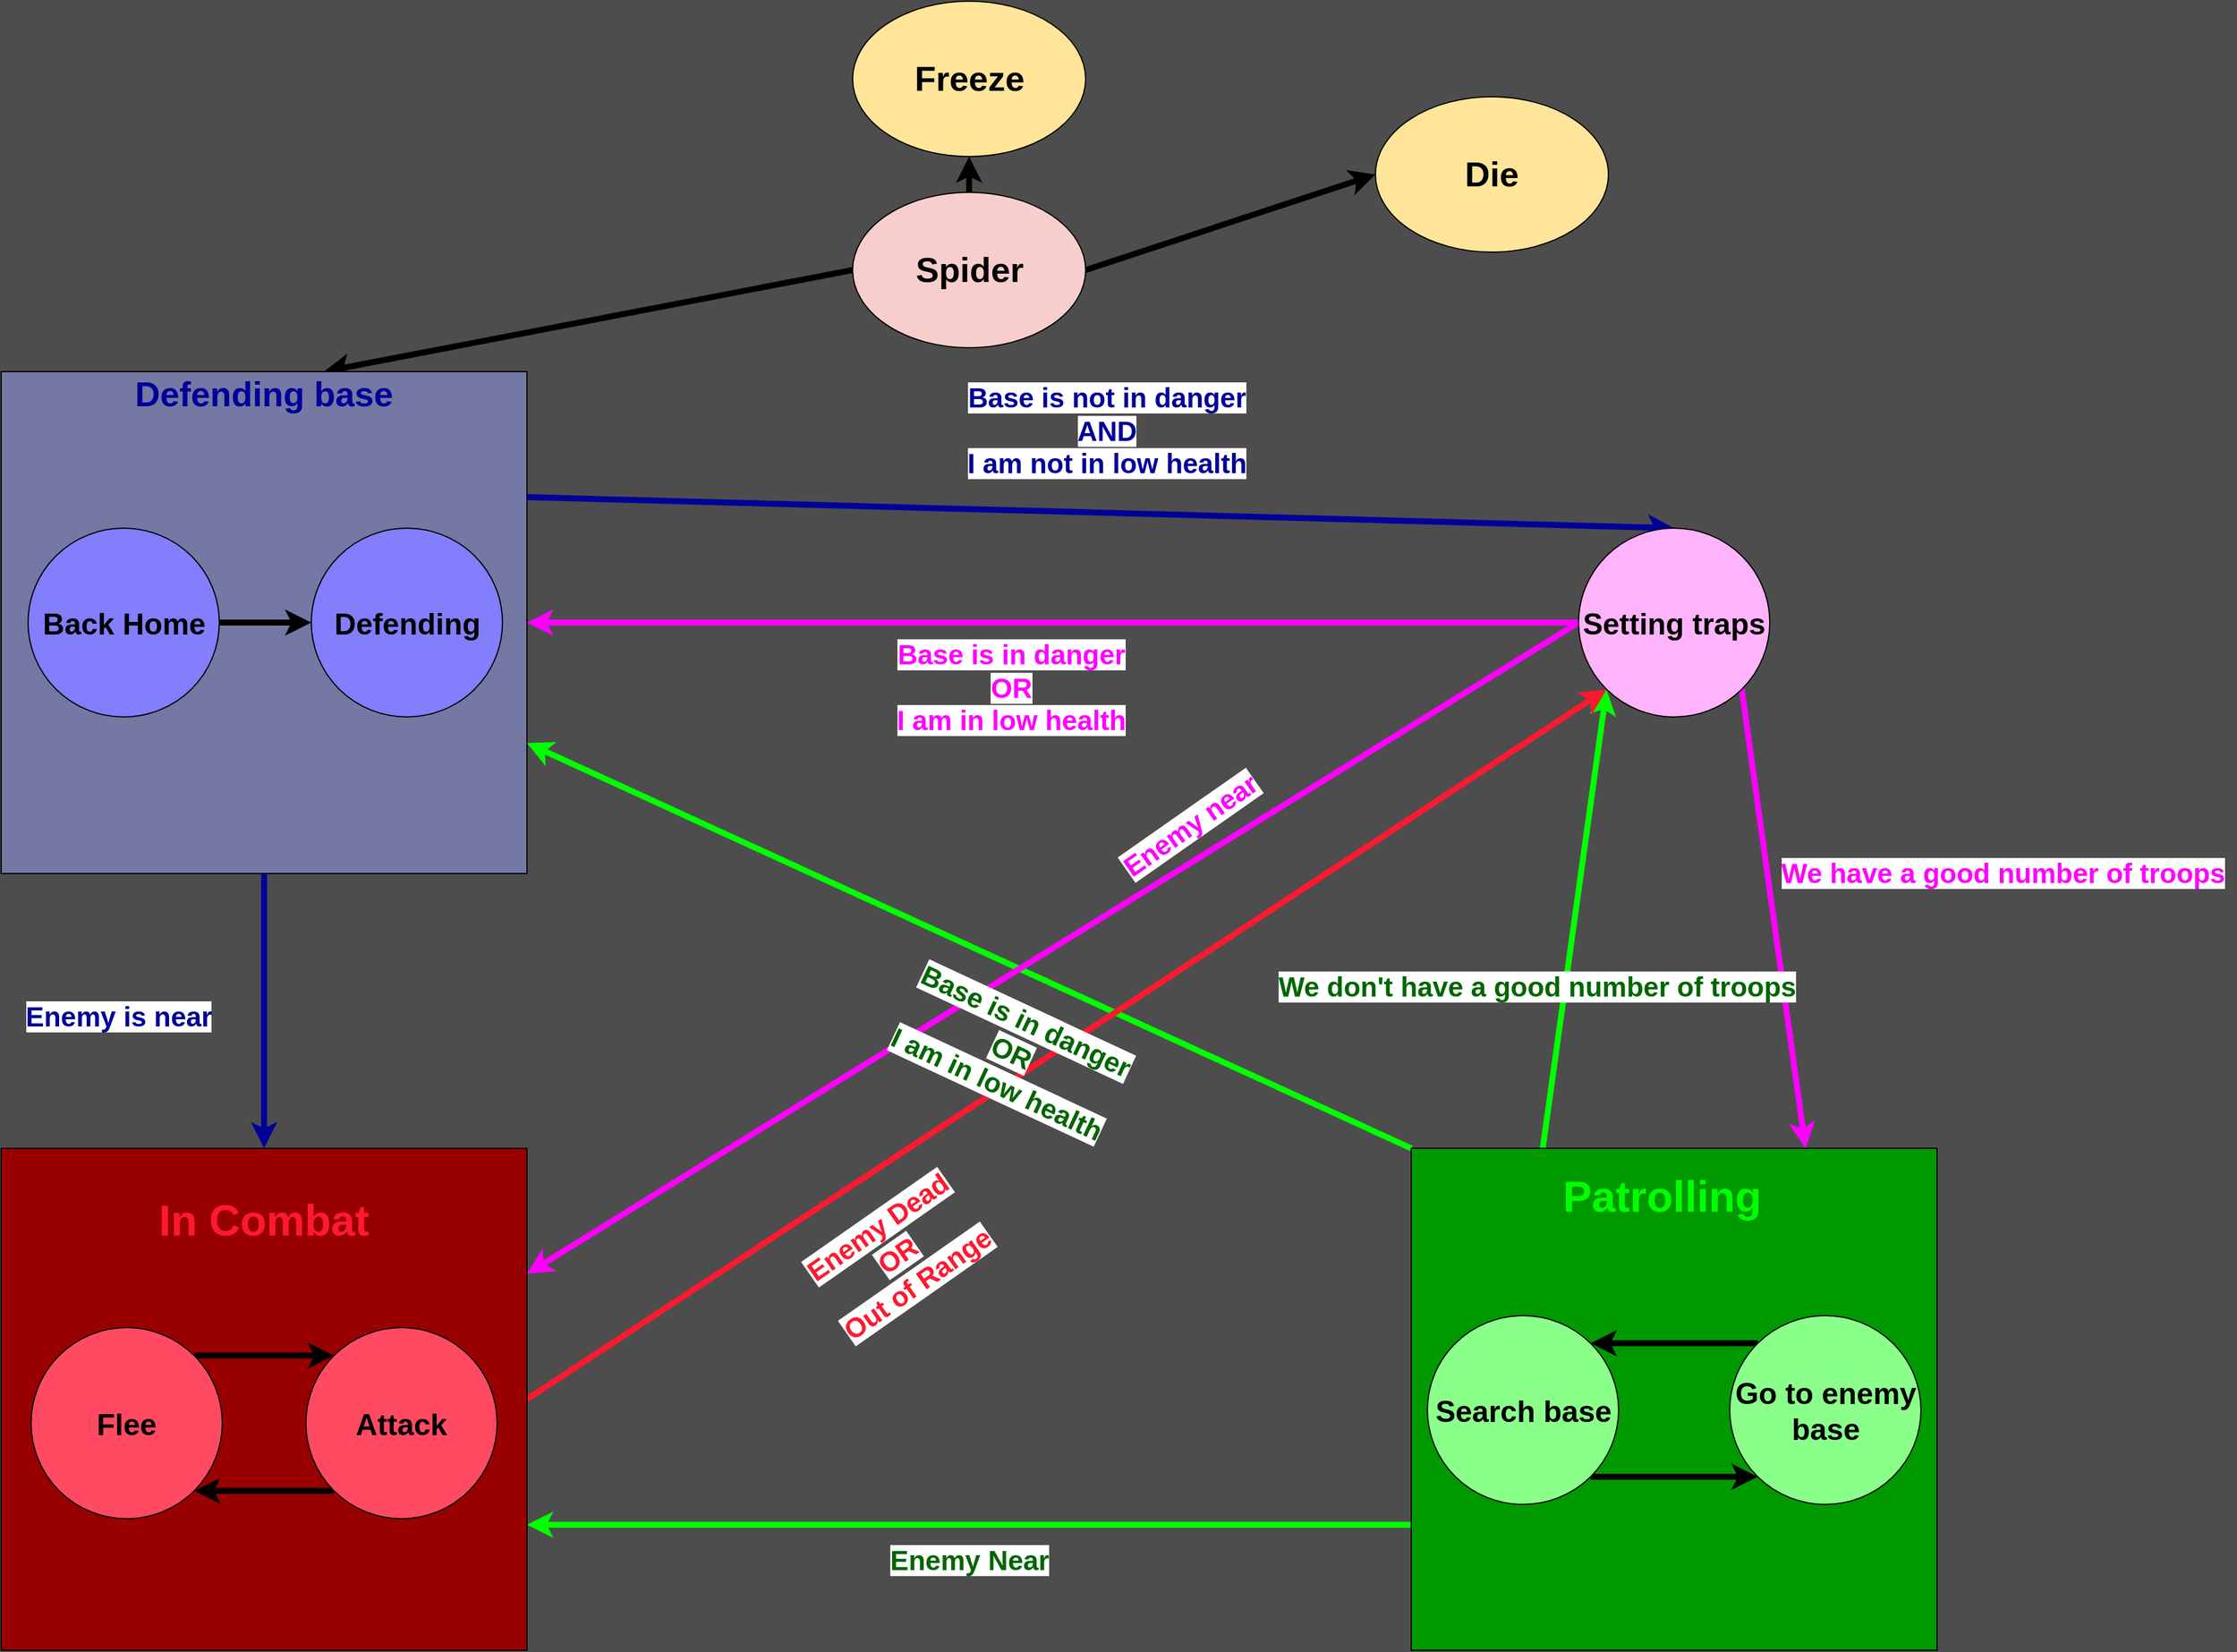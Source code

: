 <mxfile version="14.6.12" type="device" pages="2"><diagram id="RdNLSWGWVD6m17yWrWTF" name="StateMachine"><mxGraphModel dx="2585" dy="1385" grid="1" gridSize="10" guides="1" tooltips="1" connect="1" arrows="1" fold="1" page="1" pageScale="1" pageWidth="827" pageHeight="1169" background="#4D4D4D" math="0" shadow="0"><root><mxCell id="0"/><mxCell id="1" parent="0"/><mxCell id="-STHs2BmcWb7SSs8HwJG-2" style="edgeStyle=none;rounded=0;orthogonalLoop=1;jettySize=auto;html=1;exitX=0;exitY=0.75;exitDx=0;exitDy=0;entryX=1;entryY=0.75;entryDx=0;entryDy=0;strokeWidth=5;strokeColor=#00FF00;" parent="1" source="-STHs2BmcWb7SSs8HwJG-15" target="-STHs2BmcWb7SSs8HwJG-22" edge="1"><mxGeometry relative="1" as="geometry"><mxPoint x="1030" y="635" as="sourcePoint"/><mxPoint x="787.5" y="860" as="targetPoint"/></mxGeometry></mxCell><mxCell id="-STHs2BmcWb7SSs8HwJG-3" style="rounded=0;orthogonalLoop=1;jettySize=auto;html=1;exitX=1;exitY=0.5;exitDx=0;exitDy=0;entryX=0;entryY=0.5;entryDx=0;entryDy=0;strokeWidth=5;" parent="1" source="-STHs2BmcWb7SSs8HwJG-5" target="-STHs2BmcWb7SSs8HwJG-6" edge="1"><mxGeometry relative="1" as="geometry"/></mxCell><mxCell id="-STHs2BmcWb7SSs8HwJG-4" style="edgeStyle=none;rounded=0;orthogonalLoop=1;jettySize=auto;html=1;exitX=0;exitY=0.5;exitDx=0;exitDy=0;entryX=0.5;entryY=0;entryDx=0;entryDy=0;strokeWidth=5;" parent="1" source="-STHs2BmcWb7SSs8HwJG-5" edge="1"><mxGeometry relative="1" as="geometry"><mxPoint x="320" y="320" as="targetPoint"/></mxGeometry></mxCell><mxCell id="RLVIU17lMAT74uShTxRg-2" style="edgeStyle=orthogonalEdgeStyle;rounded=0;orthogonalLoop=1;jettySize=auto;html=1;exitX=0.5;exitY=0;exitDx=0;exitDy=0;entryX=0.5;entryY=1;entryDx=0;entryDy=0;strokeWidth=5;" parent="1" source="-STHs2BmcWb7SSs8HwJG-5" target="RLVIU17lMAT74uShTxRg-1" edge="1"><mxGeometry relative="1" as="geometry"/></mxCell><mxCell id="-STHs2BmcWb7SSs8HwJG-5" value="&lt;font style=&quot;font-size: 29px&quot;&gt;&lt;b&gt;Spider&lt;br&gt;&lt;/b&gt;&lt;/font&gt;" style="ellipse;whiteSpace=wrap;html=1;fillColor=#F8CECC;" parent="1" vertex="1"><mxGeometry x="762.5" y="170" width="195" height="130" as="geometry"/></mxCell><mxCell id="-STHs2BmcWb7SSs8HwJG-6" value="&lt;font style=&quot;font-size: 29px&quot;&gt;&lt;b&gt;Die&lt;br&gt;&lt;/b&gt;&lt;/font&gt;" style="ellipse;whiteSpace=wrap;html=1;fillColor=#FFE599;" parent="1" vertex="1"><mxGeometry x="1200" y="90" width="195" height="130" as="geometry"/></mxCell><mxCell id="-STHs2BmcWb7SSs8HwJG-8" value="&lt;p style=&quot;line-height: 105%&quot;&gt;&lt;/p&gt;&lt;h1&gt;&lt;/h1&gt;&lt;h1&gt;&lt;span style=&quot;font-size: 23px ; background-color: rgb(255 , 255 , 255)&quot;&gt;&lt;font color=&quot;#006600&quot;&gt;Enemy Near&lt;/font&gt;&lt;/span&gt;&lt;/h1&gt;&lt;p&gt;&lt;/p&gt;" style="text;html=1;align=center;verticalAlign=middle;resizable=0;points=[];autosize=1;rotation=0;shadow=0;" parent="1" vertex="1"><mxGeometry x="785" y="1290" width="150" height="50" as="geometry"/></mxCell><mxCell id="-STHs2BmcWb7SSs8HwJG-9" value="&lt;p style=&quot;line-height: 105%&quot;&gt;&lt;/p&gt;&lt;h1&gt;&lt;/h1&gt;&lt;h1&gt;&lt;span style=&quot;font-size: 23px ; background-color: rgb(255 , 255 , 255)&quot;&gt;&lt;font color=&quot;#ff1930&quot;&gt;Enemy Dead&lt;br&gt;OR&lt;br&gt;Out of Range&lt;/font&gt;&lt;/span&gt;&lt;/h1&gt;&lt;p&gt;&lt;/p&gt;" style="text;html=1;align=center;verticalAlign=middle;resizable=0;points=[];autosize=1;rotation=-35;shadow=0;" parent="1" vertex="1"><mxGeometry x="720" y="1020" width="160" height="80" as="geometry"/></mxCell><mxCell id="-STHs2BmcWb7SSs8HwJG-10" style="edgeStyle=none;rounded=0;orthogonalLoop=1;jettySize=auto;html=1;exitX=0.5;exitY=1;exitDx=0;exitDy=0;entryX=0.5;entryY=0;entryDx=0;entryDy=0;strokeWidth=5;strokeColor=#000099;" parent="1" source="-STHs2BmcWb7SSs8HwJG-11" target="-STHs2BmcWb7SSs8HwJG-22" edge="1"><mxGeometry relative="1" as="geometry"/></mxCell><mxCell id="qWceg5fcFMwZT65gp0kR-20" style="edgeStyle=none;rounded=0;orthogonalLoop=1;jettySize=auto;html=1;exitX=1;exitY=0.25;exitDx=0;exitDy=0;entryX=0.5;entryY=0;entryDx=0;entryDy=0;strokeWidth=5;strokeColor=#000099;" parent="1" source="-STHs2BmcWb7SSs8HwJG-11" target="-STHs2BmcWb7SSs8HwJG-32" edge="1"><mxGeometry relative="1" as="geometry"/></mxCell><mxCell id="-STHs2BmcWb7SSs8HwJG-11" value="&lt;font style=&quot;font-size: 29px&quot;&gt;&lt;b&gt;&lt;font color=&quot;#000099&quot;&gt;Defending base&lt;br&gt;&lt;/font&gt;&lt;br&gt;&lt;br&gt;&lt;br&gt;&lt;br&gt;&lt;br&gt;&lt;br&gt;&lt;br&gt;&lt;br&gt;&lt;br&gt;&lt;br&gt;&lt;br&gt;&lt;/b&gt;&lt;/font&gt;" style="rounded=0;whiteSpace=wrap;html=1;align=center;fillColor=#7478A3;" parent="1" vertex="1"><mxGeometry x="50" y="320" width="440" height="420" as="geometry"/></mxCell><mxCell id="-STHs2BmcWb7SSs8HwJG-12" style="edgeStyle=none;rounded=0;orthogonalLoop=1;jettySize=auto;html=1;exitX=1;exitY=0.5;exitDx=0;exitDy=0;entryX=0;entryY=0.5;entryDx=0;entryDy=0;strokeWidth=5;" parent="1" source="-STHs2BmcWb7SSs8HwJG-13" target="-STHs2BmcWb7SSs8HwJG-14" edge="1"><mxGeometry relative="1" as="geometry"/></mxCell><mxCell id="-STHs2BmcWb7SSs8HwJG-13" value="&lt;font style=&quot;font-size: 25px&quot;&gt;&lt;b&gt;Back Home&lt;br&gt;&lt;/b&gt;&lt;/font&gt;" style="ellipse;whiteSpace=wrap;html=1;fillColor=#827EFC;" parent="1" vertex="1"><mxGeometry x="72.5" y="451" width="160" height="158" as="geometry"/></mxCell><mxCell id="-STHs2BmcWb7SSs8HwJG-14" value="&lt;font style=&quot;font-size: 25px&quot;&gt;&lt;b&gt;Defending&lt;br&gt;&lt;/b&gt;&lt;/font&gt;" style="ellipse;whiteSpace=wrap;html=1;fillColor=#827EFC;" parent="1" vertex="1"><mxGeometry x="309.5" y="451" width="160" height="158" as="geometry"/></mxCell><mxCell id="qWceg5fcFMwZT65gp0kR-15" style="edgeStyle=none;rounded=0;orthogonalLoop=1;jettySize=auto;html=1;exitX=0.25;exitY=0;exitDx=0;exitDy=0;entryX=0;entryY=1;entryDx=0;entryDy=0;strokeWidth=5;strokeColor=#00FF00;" parent="1" source="-STHs2BmcWb7SSs8HwJG-15" target="-STHs2BmcWb7SSs8HwJG-32" edge="1"><mxGeometry relative="1" as="geometry"/></mxCell><mxCell id="qWceg5fcFMwZT65gp0kR-18" style="edgeStyle=none;rounded=0;orthogonalLoop=1;jettySize=auto;html=1;exitX=0;exitY=0;exitDx=0;exitDy=0;strokeColor=#00FF00;strokeWidth=5;" parent="1" source="-STHs2BmcWb7SSs8HwJG-15" target="-STHs2BmcWb7SSs8HwJG-11" edge="1"><mxGeometry relative="1" as="geometry"/></mxCell><mxCell id="-STHs2BmcWb7SSs8HwJG-15" value="&lt;font style=&quot;font-size: 29px&quot;&gt;&lt;b&gt;&lt;br&gt;&lt;/b&gt;&lt;/font&gt;" style="rounded=0;whiteSpace=wrap;html=1;align=center;fillColor=#009900;" parent="1" vertex="1"><mxGeometry x="1230" y="970" width="440" height="420" as="geometry"/></mxCell><mxCell id="-STHs2BmcWb7SSs8HwJG-16" value="&lt;font style=&quot;font-size: 36px&quot;&gt;&lt;b&gt;&lt;font color=&quot;#00ff00&quot;&gt;Patrolling&lt;/font&gt;&lt;br&gt;&lt;/b&gt;&lt;/font&gt;" style="text;html=1;strokeColor=none;fillColor=none;align=center;verticalAlign=middle;whiteSpace=wrap;rounded=0;" parent="1" vertex="1"><mxGeometry x="1420" y="1000" width="40" height="20" as="geometry"/></mxCell><mxCell id="-STHs2BmcWb7SSs8HwJG-17" style="edgeStyle=none;rounded=0;orthogonalLoop=1;jettySize=auto;html=1;exitX=1;exitY=1;exitDx=0;exitDy=0;entryX=0;entryY=1;entryDx=0;entryDy=0;strokeWidth=5;" parent="1" source="-STHs2BmcWb7SSs8HwJG-18" target="-STHs2BmcWb7SSs8HwJG-19" edge="1"><mxGeometry relative="1" as="geometry"/></mxCell><mxCell id="-STHs2BmcWb7SSs8HwJG-18" value="&lt;font style=&quot;font-size: 25px&quot;&gt;&lt;b&gt;Search base&lt;br&gt;&lt;/b&gt;&lt;/font&gt;" style="ellipse;whiteSpace=wrap;html=1;fillColor=#8AFF8A;" parent="1" vertex="1"><mxGeometry x="1243.5" y="1110" width="160" height="158" as="geometry"/></mxCell><mxCell id="qWceg5fcFMwZT65gp0kR-3" style="edgeStyle=none;rounded=0;orthogonalLoop=1;jettySize=auto;html=1;exitX=0;exitY=0;exitDx=0;exitDy=0;entryX=1;entryY=0;entryDx=0;entryDy=0;strokeWidth=5;" parent="1" source="-STHs2BmcWb7SSs8HwJG-19" target="-STHs2BmcWb7SSs8HwJG-18" edge="1"><mxGeometry relative="1" as="geometry"/></mxCell><mxCell id="-STHs2BmcWb7SSs8HwJG-19" value="&lt;font style=&quot;font-size: 25px&quot;&gt;&lt;b&gt;Go to enemy base&lt;br&gt;&lt;/b&gt;&lt;/font&gt;" style="ellipse;whiteSpace=wrap;html=1;fillColor=#8AFF8A;" parent="1" vertex="1"><mxGeometry x="1496.5" y="1110" width="160" height="158" as="geometry"/></mxCell><mxCell id="-STHs2BmcWb7SSs8HwJG-20" style="edgeStyle=none;rounded=0;orthogonalLoop=1;jettySize=auto;html=1;exitX=1;exitY=0.5;exitDx=0;exitDy=0;entryX=0;entryY=1;entryDx=0;entryDy=0;strokeWidth=5;strokeColor=#FF1930;" parent="1" source="-STHs2BmcWb7SSs8HwJG-22" target="-STHs2BmcWb7SSs8HwJG-32" edge="1"><mxGeometry relative="1" as="geometry"/></mxCell><mxCell id="-STHs2BmcWb7SSs8HwJG-22" value="&lt;font style=&quot;font-size: 29px&quot;&gt;&lt;b&gt;&lt;br&gt;&lt;/b&gt;&lt;/font&gt;" style="rounded=0;whiteSpace=wrap;html=1;align=center;fillColor=#990000;" parent="1" vertex="1"><mxGeometry x="50" y="970" width="440" height="420" as="geometry"/></mxCell><mxCell id="-STHs2BmcWb7SSs8HwJG-23" value="&lt;font style=&quot;font-size: 36px&quot; color=&quot;#ff1930&quot;&gt;&lt;b&gt;In Combat&lt;/b&gt;&lt;/font&gt;" style="text;html=1;strokeColor=none;fillColor=none;align=center;verticalAlign=middle;whiteSpace=wrap;rounded=0;" parent="1" vertex="1"><mxGeometry x="150" y="1020" width="240" height="20" as="geometry"/></mxCell><mxCell id="-STHs2BmcWb7SSs8HwJG-24" style="edgeStyle=none;rounded=0;orthogonalLoop=1;jettySize=auto;html=1;exitX=1;exitY=0;exitDx=0;exitDy=0;entryX=0;entryY=0;entryDx=0;entryDy=0;strokeColor=#000000;strokeWidth=5;" parent="1" source="-STHs2BmcWb7SSs8HwJG-25" target="-STHs2BmcWb7SSs8HwJG-27" edge="1"><mxGeometry relative="1" as="geometry"/></mxCell><mxCell id="-STHs2BmcWb7SSs8HwJG-25" value="&lt;font style=&quot;font-size: 25px&quot;&gt;&lt;b&gt;Flee&lt;br&gt;&lt;/b&gt;&lt;/font&gt;" style="ellipse;whiteSpace=wrap;html=1;fillColor=#FF4A62;" parent="1" vertex="1"><mxGeometry x="75" y="1120" width="160" height="160" as="geometry"/></mxCell><mxCell id="-STHs2BmcWb7SSs8HwJG-26" style="edgeStyle=none;rounded=0;orthogonalLoop=1;jettySize=auto;html=1;exitX=0;exitY=1;exitDx=0;exitDy=0;entryX=1;entryY=1;entryDx=0;entryDy=0;strokeColor=#000000;strokeWidth=5;" parent="1" source="-STHs2BmcWb7SSs8HwJG-27" target="-STHs2BmcWb7SSs8HwJG-25" edge="1"><mxGeometry relative="1" as="geometry"/></mxCell><mxCell id="-STHs2BmcWb7SSs8HwJG-27" value="&lt;font style=&quot;font-size: 25px&quot;&gt;&lt;b&gt;Attack&lt;br&gt;&lt;/b&gt;&lt;/font&gt;" style="ellipse;whiteSpace=wrap;html=1;fillColor=#FF4A62;" parent="1" vertex="1"><mxGeometry x="305" y="1120" width="160" height="160" as="geometry"/></mxCell><mxCell id="-STHs2BmcWb7SSs8HwJG-30" value="&lt;p style=&quot;line-height: 105%&quot;&gt;&lt;/p&gt;&lt;h1&gt;&lt;/h1&gt;&lt;h1&gt;&lt;font color=&quot;#000099&quot;&gt;&lt;span style=&quot;font-size: 23px ; background-color: rgb(255 , 255 , 255)&quot;&gt;Enemy is near&lt;/span&gt;&lt;/font&gt;&lt;/h1&gt;&lt;p&gt;&lt;/p&gt;" style="text;html=1;align=center;verticalAlign=middle;resizable=0;points=[];autosize=1;rotation=0;shadow=0;" parent="1" vertex="1"><mxGeometry x="62.5" y="835" width="170" height="50" as="geometry"/></mxCell><mxCell id="qWceg5fcFMwZT65gp0kR-9" style="edgeStyle=none;rounded=0;orthogonalLoop=1;jettySize=auto;html=1;exitX=0;exitY=0.5;exitDx=0;exitDy=0;entryX=1;entryY=0.25;entryDx=0;entryDy=0;strokeWidth=5;strokeColor=#FF00FF;" parent="1" source="-STHs2BmcWb7SSs8HwJG-32" target="-STHs2BmcWb7SSs8HwJG-22" edge="1"><mxGeometry relative="1" as="geometry"/></mxCell><mxCell id="qWceg5fcFMwZT65gp0kR-11" style="edgeStyle=none;rounded=0;orthogonalLoop=1;jettySize=auto;html=1;exitX=0;exitY=0.5;exitDx=0;exitDy=0;entryX=1;entryY=0.5;entryDx=0;entryDy=0;strokeColor=#FF00FF;strokeWidth=5;" parent="1" source="-STHs2BmcWb7SSs8HwJG-32" target="-STHs2BmcWb7SSs8HwJG-11" edge="1"><mxGeometry relative="1" as="geometry"/></mxCell><mxCell id="qWceg5fcFMwZT65gp0kR-13" style="edgeStyle=none;rounded=0;orthogonalLoop=1;jettySize=auto;html=1;exitX=1;exitY=1;exitDx=0;exitDy=0;entryX=0.75;entryY=0;entryDx=0;entryDy=0;strokeColor=#FF00FF;strokeWidth=5;" parent="1" source="-STHs2BmcWb7SSs8HwJG-32" target="-STHs2BmcWb7SSs8HwJG-15" edge="1"><mxGeometry relative="1" as="geometry"/></mxCell><mxCell id="-STHs2BmcWb7SSs8HwJG-32" value="&lt;font style=&quot;font-size: 25px&quot;&gt;&lt;b&gt;Setting traps&lt;br&gt;&lt;/b&gt;&lt;/font&gt;" style="ellipse;whiteSpace=wrap;html=1;fillColor=#FFB3FA;" parent="1" vertex="1"><mxGeometry x="1370" y="451" width="160" height="158" as="geometry"/></mxCell><mxCell id="qWceg5fcFMwZT65gp0kR-10" value="&lt;font style=&quot;font-size: 23px ; background-color: rgb(255 , 255 , 255)&quot; color=&quot;#ff00ff&quot;&gt;&lt;b&gt;Enemy near&lt;/b&gt;&lt;/font&gt;" style="text;html=1;align=center;verticalAlign=middle;resizable=0;points=[];autosize=1;strokeColor=none;rotation=-35;" parent="1" vertex="1"><mxGeometry x="970" y="690" width="150" height="20" as="geometry"/></mxCell><mxCell id="qWceg5fcFMwZT65gp0kR-12" value="&lt;font style=&quot;font-size: 23px ; background-color: rgb(255 , 255 , 255)&quot; color=&quot;#ff00ff&quot;&gt;&lt;b&gt;Base is in danger&lt;br&gt;OR&lt;br&gt;I am in low health&lt;br&gt;&lt;/b&gt;&lt;/font&gt;" style="text;html=1;align=center;verticalAlign=middle;resizable=0;points=[];autosize=1;strokeColor=none;rotation=0;" parent="1" vertex="1"><mxGeometry x="790" y="555" width="210" height="60" as="geometry"/></mxCell><mxCell id="qWceg5fcFMwZT65gp0kR-14" value="&lt;font style=&quot;font-size: 23px ; background-color: rgb(255 , 255 , 255)&quot; color=&quot;#ff00ff&quot;&gt;&lt;b&gt;We have a good number of troops&lt;br&gt;&lt;/b&gt;&lt;/font&gt;" style="text;html=1;align=center;verticalAlign=middle;resizable=0;points=[];autosize=1;strokeColor=none;rotation=0;" parent="1" vertex="1"><mxGeometry x="1530" y="730" width="390" height="20" as="geometry"/></mxCell><mxCell id="qWceg5fcFMwZT65gp0kR-16" value="&lt;p style=&quot;line-height: 105%&quot;&gt;&lt;/p&gt;&lt;h1&gt;&lt;/h1&gt;&lt;h1&gt;&lt;span style=&quot;font-size: 23px ; background-color: rgb(255 , 255 , 255)&quot;&gt;&lt;font color=&quot;#006600&quot;&gt;We don't have a good number of troops&lt;/font&gt;&lt;/span&gt;&lt;/h1&gt;&lt;p&gt;&lt;/p&gt;" style="text;html=1;align=center;verticalAlign=middle;resizable=0;points=[];autosize=1;rotation=0;shadow=0;" parent="1" vertex="1"><mxGeometry x="1110" y="810" width="450" height="50" as="geometry"/></mxCell><mxCell id="qWceg5fcFMwZT65gp0kR-19" value="&lt;p style=&quot;line-height: 105%&quot;&gt;&lt;/p&gt;&lt;h1&gt;&lt;/h1&gt;&lt;h1&gt;&lt;span style=&quot;font-size: 23px ; background-color: rgb(255 , 255 , 255)&quot;&gt;&lt;font color=&quot;#006600&quot;&gt;Base is in danger&lt;br&gt;OR&lt;br&gt;I am in low health&lt;/font&gt;&lt;/span&gt;&lt;/h1&gt;&lt;p&gt;&lt;/p&gt;" style="text;html=1;align=center;verticalAlign=middle;resizable=0;points=[];autosize=1;rotation=25;shadow=0;" parent="1" vertex="1"><mxGeometry x="790" y="850" width="210" height="80" as="geometry"/></mxCell><mxCell id="qWceg5fcFMwZT65gp0kR-21" value="&lt;font style=&quot;font-size: 23px ; background-color: rgb(255 , 255 , 255)&quot;&gt;&lt;b&gt;&lt;font color=&quot;#000099&quot;&gt;Base is not in danger&lt;br&gt;AND&lt;br&gt;I am not in low health&lt;/font&gt;&lt;br&gt;&lt;/b&gt;&lt;/font&gt;" style="text;html=1;align=center;verticalAlign=middle;resizable=0;points=[];autosize=1;strokeColor=none;rotation=0;" parent="1" vertex="1"><mxGeometry x="850" y="340" width="250" height="60" as="geometry"/></mxCell><mxCell id="RLVIU17lMAT74uShTxRg-1" value="&lt;font style=&quot;font-size: 29px&quot;&gt;&lt;b&gt;Freeze&lt;br&gt;&lt;/b&gt;&lt;/font&gt;" style="ellipse;whiteSpace=wrap;html=1;fillColor=#FFE599;" parent="1" vertex="1"><mxGeometry x="762.5" y="10" width="195" height="130" as="geometry"/></mxCell></root></mxGraphModel></diagram><diagram id="SBJOidlku9frHEOzrzME" name="Actions"><mxGraphModel dx="1673" dy="896" grid="1" gridSize="10" guides="1" tooltips="1" connect="1" arrows="1" fold="1" page="1" pageScale="1" pageWidth="1654" pageHeight="1169" background="#4D4D4D" math="0" shadow="0"><root><mxCell id="PnhiAAh12LfAux-WRnEY-0"/><mxCell id="PnhiAAh12LfAux-WRnEY-1" parent="PnhiAAh12LfAux-WRnEY-0"/><mxCell id="tQ_blooIXQrszVgGvngn-6" style="edgeStyle=orthogonalEdgeStyle;rounded=0;orthogonalLoop=1;jettySize=auto;html=1;exitX=1;exitY=0.5;exitDx=0;exitDy=0;entryX=0;entryY=0.5;entryDx=0;entryDy=0;strokeWidth=5;" edge="1" parent="PnhiAAh12LfAux-WRnEY-1" source="VzLylBlVghrQ0rJkhJAh-0" target="-CUQXE-b6XiBoZA0Vo5a-0"><mxGeometry relative="1" as="geometry"/></mxCell><mxCell id="VzLylBlVghrQ0rJkhJAh-0" value="&lt;font style=&quot;font-size: 25px&quot;&gt;&lt;b&gt;Setting traps&lt;br&gt;&lt;/b&gt;&lt;/font&gt;" style="ellipse;whiteSpace=wrap;html=1;fillColor=#FFB3FA;" parent="PnhiAAh12LfAux-WRnEY-1" vertex="1"><mxGeometry x="130" y="120" width="160" height="158" as="geometry"/></mxCell><mxCell id="tQ_blooIXQrszVgGvngn-0" style="edgeStyle=orthogonalEdgeStyle;rounded=0;orthogonalLoop=1;jettySize=auto;html=1;exitX=1;exitY=0.5;exitDx=0;exitDy=0;entryX=0;entryY=0.5;entryDx=0;entryDy=0;strokeWidth=5;" edge="1" parent="PnhiAAh12LfAux-WRnEY-1" source="-CUQXE-b6XiBoZA0Vo5a-0" target="-CUQXE-b6XiBoZA0Vo5a-1"><mxGeometry relative="1" as="geometry"/></mxCell><mxCell id="tQ_blooIXQrszVgGvngn-1" style="edgeStyle=orthogonalEdgeStyle;rounded=0;orthogonalLoop=1;jettySize=auto;html=1;exitX=1;exitY=0.5;exitDx=0;exitDy=0;entryX=0;entryY=0.5;entryDx=0;entryDy=0;strokeWidth=5;" edge="1" parent="PnhiAAh12LfAux-WRnEY-1" source="-CUQXE-b6XiBoZA0Vo5a-0" target="-CUQXE-b6XiBoZA0Vo5a-2"><mxGeometry relative="1" as="geometry"/></mxCell><mxCell id="tQ_blooIXQrszVgGvngn-2" style="edgeStyle=orthogonalEdgeStyle;rounded=0;orthogonalLoop=1;jettySize=auto;html=1;exitX=1;exitY=0.5;exitDx=0;exitDy=0;entryX=0;entryY=0.5;entryDx=0;entryDy=0;strokeWidth=5;" edge="1" parent="PnhiAAh12LfAux-WRnEY-1" source="-CUQXE-b6XiBoZA0Vo5a-0" target="-CUQXE-b6XiBoZA0Vo5a-3"><mxGeometry relative="1" as="geometry"/></mxCell><mxCell id="tQ_blooIXQrszVgGvngn-3" style="edgeStyle=orthogonalEdgeStyle;rounded=0;orthogonalLoop=1;jettySize=auto;html=1;exitX=1;exitY=0.5;exitDx=0;exitDy=0;entryX=0;entryY=0.5;entryDx=0;entryDy=0;strokeWidth=5;" edge="1" parent="PnhiAAh12LfAux-WRnEY-1" source="-CUQXE-b6XiBoZA0Vo5a-0" target="-CUQXE-b6XiBoZA0Vo5a-4"><mxGeometry relative="1" as="geometry"/></mxCell><mxCell id="tQ_blooIXQrszVgGvngn-4" style="edgeStyle=orthogonalEdgeStyle;rounded=0;orthogonalLoop=1;jettySize=auto;html=1;exitX=1;exitY=0.5;exitDx=0;exitDy=0;entryX=0;entryY=0.5;entryDx=0;entryDy=0;strokeWidth=5;" edge="1" parent="PnhiAAh12LfAux-WRnEY-1" source="-CUQXE-b6XiBoZA0Vo5a-0" target="-CUQXE-b6XiBoZA0Vo5a-5"><mxGeometry relative="1" as="geometry"/></mxCell><mxCell id="tQ_blooIXQrszVgGvngn-5" style="edgeStyle=orthogonalEdgeStyle;rounded=0;orthogonalLoop=1;jettySize=auto;html=1;exitX=1;exitY=0.5;exitDx=0;exitDy=0;entryX=0;entryY=0.5;entryDx=0;entryDy=0;strokeWidth=5;" edge="1" parent="PnhiAAh12LfAux-WRnEY-1" source="-CUQXE-b6XiBoZA0Vo5a-0" target="-CUQXE-b6XiBoZA0Vo5a-6"><mxGeometry relative="1" as="geometry"/></mxCell><mxCell id="-CUQXE-b6XiBoZA0Vo5a-0" value="&lt;b style=&quot;font-size: 25px&quot;&gt;Sequencer&lt;/b&gt;" style="rounded=0;whiteSpace=wrap;html=1;fillColor=#FFFFFF;" parent="PnhiAAh12LfAux-WRnEY-1" vertex="1"><mxGeometry x="340" y="161.5" width="150" height="75" as="geometry"/></mxCell><mxCell id="-CUQXE-b6XiBoZA0Vo5a-1" value="&lt;b style=&quot;font-size: 25px&quot;&gt;Find Trap point&lt;/b&gt;" style="rounded=0;whiteSpace=wrap;html=1;fillColor=#FFFFFF;" parent="PnhiAAh12LfAux-WRnEY-1" vertex="1"><mxGeometry x="560" y="161.5" width="150" height="75" as="geometry"/></mxCell><mxCell id="-CUQXE-b6XiBoZA0Vo5a-2" value="&lt;b style=&quot;font-size: 25px&quot;&gt;Go to a trap point&lt;/b&gt;" style="rounded=0;whiteSpace=wrap;html=1;fillColor=#FFFFFF;" parent="PnhiAAh12LfAux-WRnEY-1" vertex="1"><mxGeometry x="560" y="250" width="150" height="75" as="geometry"/></mxCell><mxCell id="-CUQXE-b6XiBoZA0Vo5a-3" value="&lt;b style=&quot;font-size: 25px&quot;&gt;Check Distance to Trap&lt;/b&gt;" style="rounded=0;whiteSpace=wrap;html=1;fillColor=#FFFFFF;" parent="PnhiAAh12LfAux-WRnEY-1" vertex="1"><mxGeometry x="560" y="340" width="150" height="102" as="geometry"/></mxCell><mxCell id="-CUQXE-b6XiBoZA0Vo5a-4" value="&lt;b style=&quot;font-size: 25px&quot;&gt;Set the trap&lt;/b&gt;" style="rounded=0;whiteSpace=wrap;html=1;fillColor=#FFFFFF;" parent="PnhiAAh12LfAux-WRnEY-1" vertex="1"><mxGeometry x="560" y="460" width="150" height="75" as="geometry"/></mxCell><mxCell id="-CUQXE-b6XiBoZA0Vo5a-5" value="&lt;b style=&quot;font-size: 25px&quot;&gt;Back Home&lt;/b&gt;" style="rounded=0;whiteSpace=wrap;html=1;fillColor=#FFFFFF;" parent="PnhiAAh12LfAux-WRnEY-1" vertex="1"><mxGeometry x="560" y="547" width="150" height="75" as="geometry"/></mxCell><mxCell id="-CUQXE-b6XiBoZA0Vo5a-6" value="&lt;b style=&quot;font-size: 25px&quot;&gt;Wait&lt;/b&gt;" style="rounded=0;whiteSpace=wrap;html=1;fillColor=#FFFFFF;" parent="PnhiAAh12LfAux-WRnEY-1" vertex="1"><mxGeometry x="560" y="640" width="150" height="75" as="geometry"/></mxCell></root></mxGraphModel></diagram></mxfile>